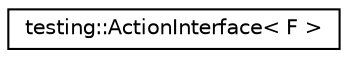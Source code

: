 digraph "Иерархия классов. Графический вид."
{
 // LATEX_PDF_SIZE
  edge [fontname="Helvetica",fontsize="10",labelfontname="Helvetica",labelfontsize="10"];
  node [fontname="Helvetica",fontsize="10",shape=record];
  rankdir="LR";
  Node0 [label="testing::ActionInterface\< F \>",height=0.2,width=0.4,color="black", fillcolor="white", style="filled",URL="$classtesting_1_1ActionInterface.html",tooltip=" "];
}
